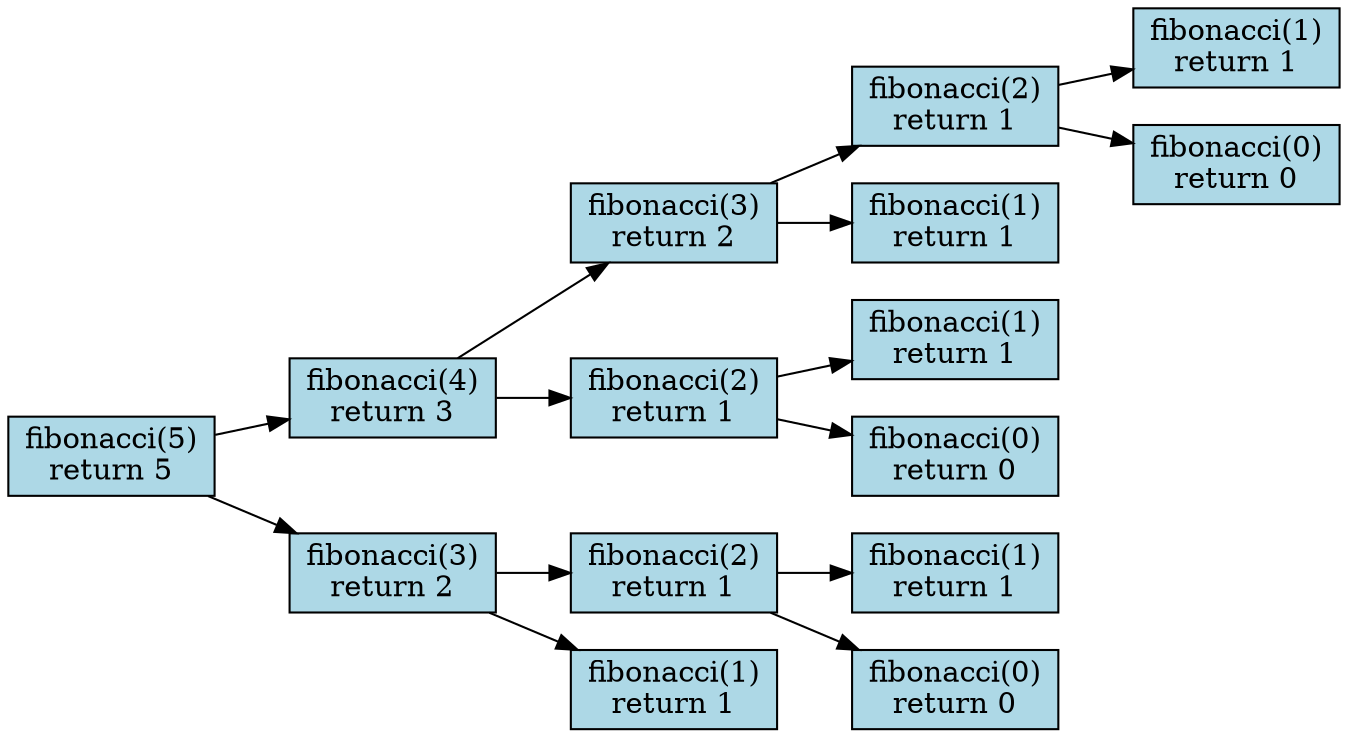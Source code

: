 digraph FibonacciStates {
  rankdir=LR;
  node [shape=box, style=filled, fillcolor=lightblue];
  node0 [label="fibonacci(5)\nreturn 5"];
  node1 [label="fibonacci(4)\nreturn 3"];
  node2 [label="fibonacci(3)\nreturn 2"];
  node3 [label="fibonacci(2)\nreturn 1"];
  node4 [label="fibonacci(1)\nreturn 1"];
  node5 [label="fibonacci(0)\nreturn 0"];
  node6 [label="fibonacci(1)\nreturn 1"];
  node7 [label="fibonacci(2)\nreturn 1"];
  node8 [label="fibonacci(1)\nreturn 1"];
  node9 [label="fibonacci(0)\nreturn 0"];
  node10 [label="fibonacci(3)\nreturn 2"];
  node11 [label="fibonacci(2)\nreturn 1"];
  node12 [label="fibonacci(1)\nreturn 1"];
  node13 [label="fibonacci(0)\nreturn 0"];
  node14 [label="fibonacci(1)\nreturn 1"];
  node0 -> node1;
  node0 -> node10;
  node1 -> node2;
  node1 -> node7;
  node2 -> node3;
  node2 -> node6;
  node3 -> node4;
  node3 -> node5;
  node7 -> node8;
  node7 -> node9;
  node10 -> node11;
  node10 -> node14;
  node11 -> node12;
  node11 -> node13;
}
